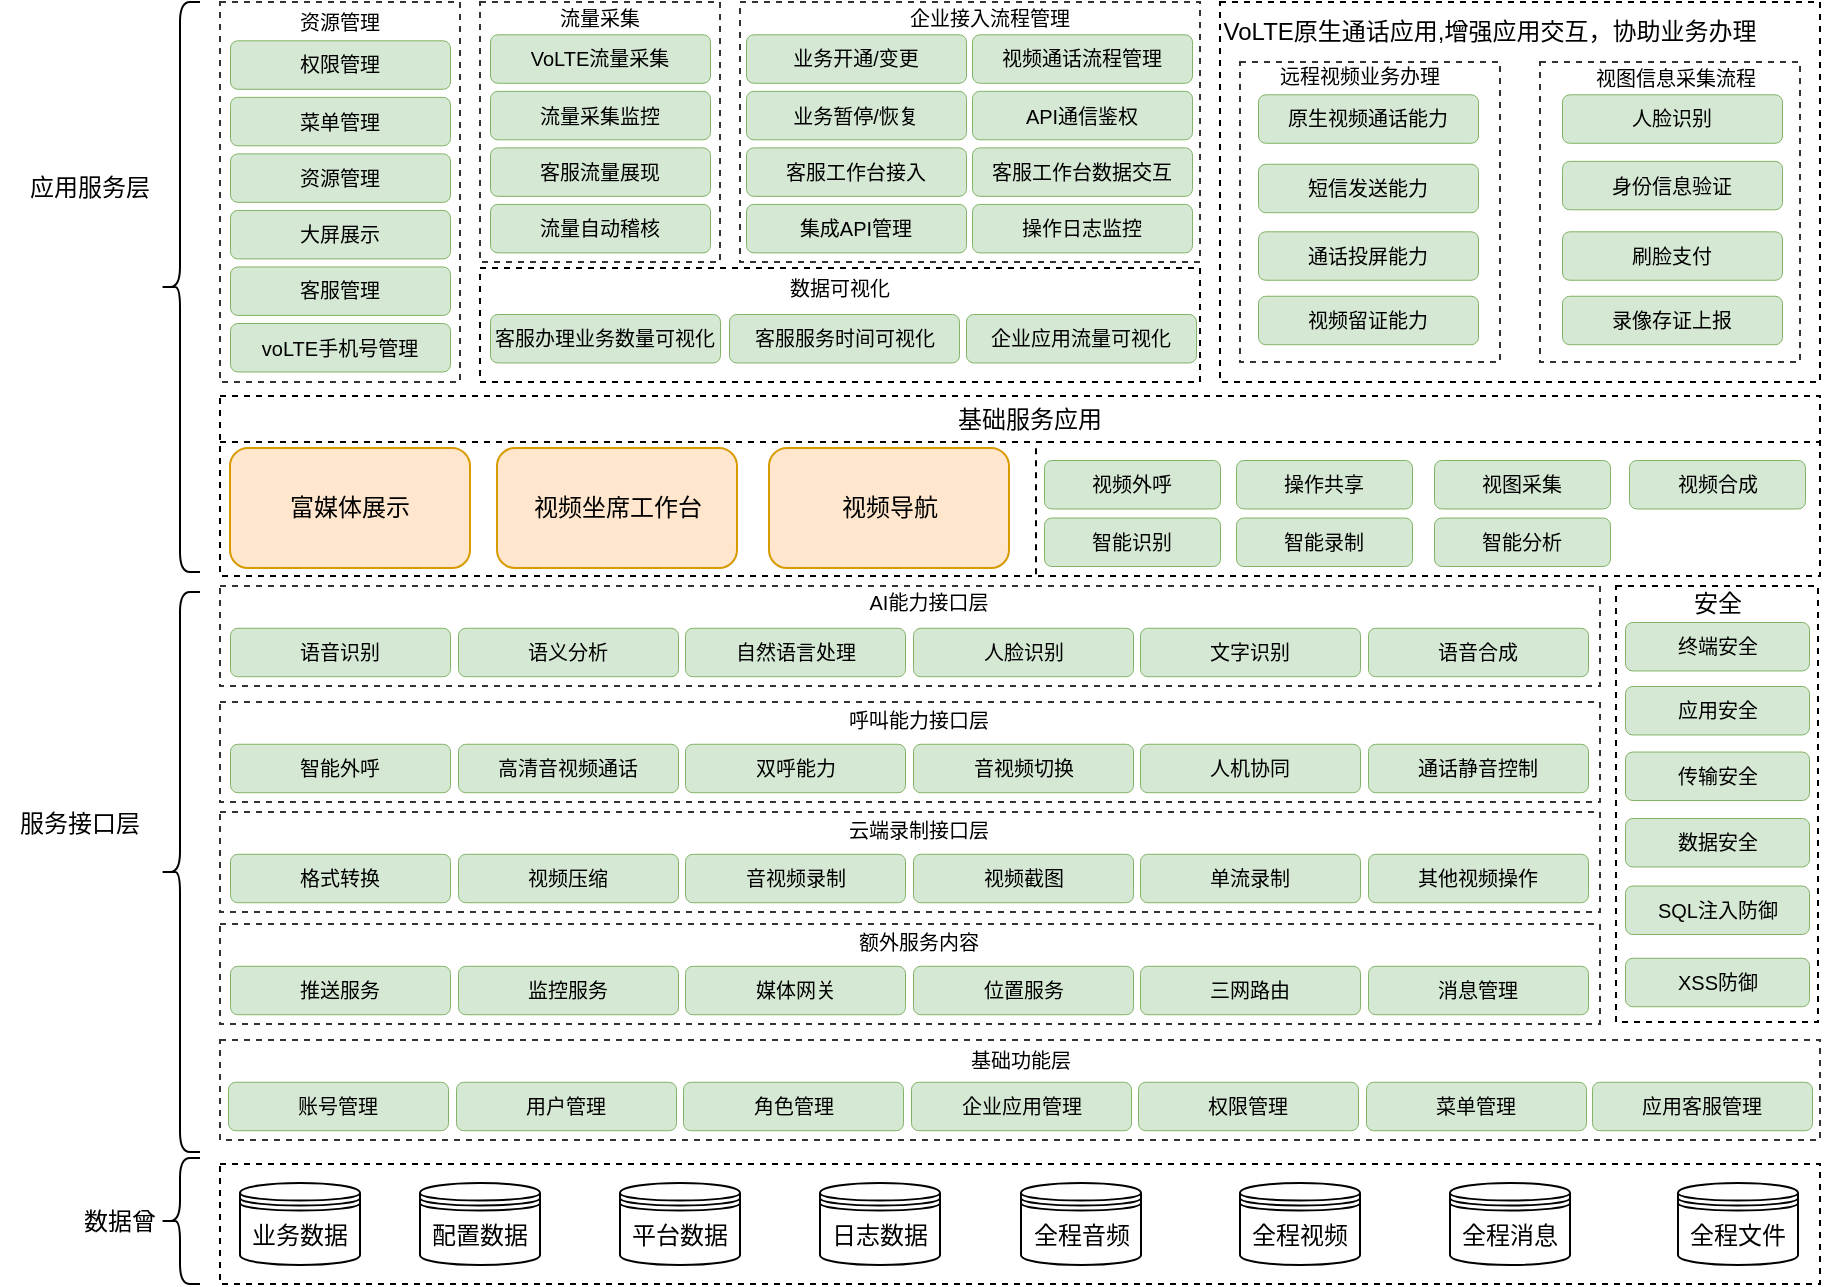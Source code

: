 <mxfile version="23.1.2" type="github">
  <diagram name="Page-1" id="NTY4Ar9UN_YBahdIRRhp">
    <mxGraphModel dx="1990" dy="850" grid="1" gridSize="10" guides="1" tooltips="1" connect="1" arrows="1" fold="1" page="1" pageScale="1" pageWidth="827" pageHeight="1169" math="0" shadow="0">
      <root>
        <mxCell id="0" />
        <mxCell id="1" parent="0" />
        <mxCell id="F3hqa-hw4RMq9B-DzLON-196" value="" style="rounded=0;whiteSpace=wrap;html=1;dashed=1;" parent="1" vertex="1">
          <mxGeometry x="250" y="676" width="800" height="60" as="geometry" />
        </mxCell>
        <mxCell id="F3hqa-hw4RMq9B-DzLON-46" value="" style="group" parent="1" vertex="1" connectable="0">
          <mxGeometry x="250" y="95" width="120" height="190" as="geometry" />
        </mxCell>
        <mxCell id="F3hqa-hw4RMq9B-DzLON-1" value="" style="rounded=0;whiteSpace=wrap;html=1;dashed=1;strokeColor=#333333;" parent="F3hqa-hw4RMq9B-DzLON-46" vertex="1">
          <mxGeometry width="120" height="190" as="geometry" />
        </mxCell>
        <mxCell id="F3hqa-hw4RMq9B-DzLON-2" value="资源管理" style="text;html=1;align=center;verticalAlign=middle;whiteSpace=wrap;rounded=0;fontSize=10;" parent="F3hqa-hw4RMq9B-DzLON-46" vertex="1">
          <mxGeometry x="30" y="3.231" width="60" height="12.923" as="geometry" />
        </mxCell>
        <mxCell id="F3hqa-hw4RMq9B-DzLON-34" value="权限管理" style="rounded=1;whiteSpace=wrap;html=1;strokeColor=#82b366;strokeWidth=0.5;fillColor=#d5e8d4;fontSize=10;" parent="F3hqa-hw4RMq9B-DzLON-46" vertex="1">
          <mxGeometry x="5" y="19.154" width="110" height="24.231" as="geometry" />
        </mxCell>
        <mxCell id="F3hqa-hw4RMq9B-DzLON-35" value="菜单管理" style="rounded=1;whiteSpace=wrap;html=1;strokeColor=#82b366;strokeWidth=0.5;fillColor=#d5e8d4;fontSize=10;" parent="F3hqa-hw4RMq9B-DzLON-46" vertex="1">
          <mxGeometry x="5" y="47.423" width="110" height="24.231" as="geometry" />
        </mxCell>
        <mxCell id="F3hqa-hw4RMq9B-DzLON-36" value="资源管理" style="rounded=1;whiteSpace=wrap;html=1;strokeColor=#82b366;strokeWidth=0.5;fillColor=#d5e8d4;fontSize=10;" parent="F3hqa-hw4RMq9B-DzLON-46" vertex="1">
          <mxGeometry x="5" y="75.692" width="110" height="24.231" as="geometry" />
        </mxCell>
        <mxCell id="F3hqa-hw4RMq9B-DzLON-37" value="大屏展示" style="rounded=1;whiteSpace=wrap;html=1;strokeColor=#82b366;strokeWidth=0.5;fillColor=#d5e8d4;fontSize=10;" parent="F3hqa-hw4RMq9B-DzLON-46" vertex="1">
          <mxGeometry x="5" y="103.962" width="110" height="24.231" as="geometry" />
        </mxCell>
        <mxCell id="F3hqa-hw4RMq9B-DzLON-38" value="客服管理" style="rounded=1;whiteSpace=wrap;html=1;strokeColor=#82b366;strokeWidth=0.5;fillColor=#d5e8d4;fontSize=10;" parent="F3hqa-hw4RMq9B-DzLON-46" vertex="1">
          <mxGeometry x="5" y="132.231" width="110" height="24.231" as="geometry" />
        </mxCell>
        <mxCell id="F3hqa-hw4RMq9B-DzLON-41" value="voLTE手机号管理" style="rounded=1;whiteSpace=wrap;html=1;strokeColor=#82b366;strokeWidth=0.5;fillColor=#d5e8d4;fontSize=10;" parent="F3hqa-hw4RMq9B-DzLON-46" vertex="1">
          <mxGeometry x="5" y="160.5" width="110" height="24.231" as="geometry" />
        </mxCell>
        <mxCell id="F3hqa-hw4RMq9B-DzLON-57" value="" style="group" parent="1" vertex="1" connectable="0">
          <mxGeometry x="250" y="387" width="690" height="50" as="geometry" />
        </mxCell>
        <mxCell id="F3hqa-hw4RMq9B-DzLON-19" value="" style="rounded=0;whiteSpace=wrap;html=1;dashed=1;strokeColor=#333333;" parent="F3hqa-hw4RMq9B-DzLON-57" vertex="1">
          <mxGeometry width="690" height="50" as="geometry" />
        </mxCell>
        <mxCell id="F3hqa-hw4RMq9B-DzLON-40" value="AI能力接口层" style="text;html=1;align=center;verticalAlign=middle;whiteSpace=wrap;rounded=0;fontSize=10;" parent="F3hqa-hw4RMq9B-DzLON-57" vertex="1">
          <mxGeometry x="321.5" width="65" height="16" as="geometry" />
        </mxCell>
        <mxCell id="F3hqa-hw4RMq9B-DzLON-51" value="语音识别" style="rounded=1;whiteSpace=wrap;html=1;strokeColor=#82b366;strokeWidth=0.5;fillColor=#d5e8d4;fontSize=10;" parent="F3hqa-hw4RMq9B-DzLON-57" vertex="1">
          <mxGeometry x="5" y="20.884" width="110" height="24.231" as="geometry" />
        </mxCell>
        <mxCell id="F3hqa-hw4RMq9B-DzLON-52" value="语义分析" style="rounded=1;whiteSpace=wrap;html=1;strokeColor=#82b366;strokeWidth=0.5;fillColor=#d5e8d4;fontSize=10;" parent="F3hqa-hw4RMq9B-DzLON-57" vertex="1">
          <mxGeometry x="119" y="20.884" width="110" height="24.231" as="geometry" />
        </mxCell>
        <mxCell id="F3hqa-hw4RMq9B-DzLON-53" value="自然语言处理" style="rounded=1;whiteSpace=wrap;html=1;strokeColor=#82b366;strokeWidth=0.5;fillColor=#d5e8d4;fontSize=10;" parent="F3hqa-hw4RMq9B-DzLON-57" vertex="1">
          <mxGeometry x="232.5" y="20.884" width="110" height="24.231" as="geometry" />
        </mxCell>
        <mxCell id="F3hqa-hw4RMq9B-DzLON-54" value="人脸识别" style="rounded=1;whiteSpace=wrap;html=1;strokeColor=#82b366;strokeWidth=0.5;fillColor=#d5e8d4;fontSize=10;" parent="F3hqa-hw4RMq9B-DzLON-57" vertex="1">
          <mxGeometry x="346.5" y="20.884" width="110" height="24.231" as="geometry" />
        </mxCell>
        <mxCell id="F3hqa-hw4RMq9B-DzLON-55" value="文字识别" style="rounded=1;whiteSpace=wrap;html=1;strokeColor=#82b366;strokeWidth=0.5;fillColor=#d5e8d4;fontSize=10;" parent="F3hqa-hw4RMq9B-DzLON-57" vertex="1">
          <mxGeometry x="460" y="20.884" width="110" height="24.231" as="geometry" />
        </mxCell>
        <mxCell id="F3hqa-hw4RMq9B-DzLON-56" value="语音合成" style="rounded=1;whiteSpace=wrap;html=1;strokeColor=#82b366;strokeWidth=0.5;fillColor=#d5e8d4;fontSize=10;" parent="F3hqa-hw4RMq9B-DzLON-57" vertex="1">
          <mxGeometry x="574" y="20.884" width="110" height="24.231" as="geometry" />
        </mxCell>
        <mxCell id="F3hqa-hw4RMq9B-DzLON-85" value="" style="group" parent="1" vertex="1" connectable="0">
          <mxGeometry x="380" y="95" width="120" height="130" as="geometry" />
        </mxCell>
        <mxCell id="F3hqa-hw4RMq9B-DzLON-77" value="" style="rounded=0;whiteSpace=wrap;html=1;dashed=1;strokeColor=#333333;container=0;" parent="F3hqa-hw4RMq9B-DzLON-85" vertex="1">
          <mxGeometry width="120" height="130" as="geometry" />
        </mxCell>
        <mxCell id="F3hqa-hw4RMq9B-DzLON-78" value="流量采集" style="text;html=1;align=center;verticalAlign=middle;whiteSpace=wrap;rounded=0;fontSize=10;container=0;" parent="F3hqa-hw4RMq9B-DzLON-85" vertex="1">
          <mxGeometry x="30" y="1.231" width="60" height="12.923" as="geometry" />
        </mxCell>
        <mxCell id="F3hqa-hw4RMq9B-DzLON-79" value="VoLTE流量采集" style="rounded=1;whiteSpace=wrap;html=1;strokeColor=#82b366;strokeWidth=0.5;fillColor=#d5e8d4;fontSize=10;container=0;" parent="F3hqa-hw4RMq9B-DzLON-85" vertex="1">
          <mxGeometry x="5" y="16.154" width="110" height="24.231" as="geometry" />
        </mxCell>
        <mxCell id="F3hqa-hw4RMq9B-DzLON-80" value="流量采集监控" style="rounded=1;whiteSpace=wrap;html=1;strokeColor=#82b366;strokeWidth=0.5;fillColor=#d5e8d4;fontSize=10;container=0;" parent="F3hqa-hw4RMq9B-DzLON-85" vertex="1">
          <mxGeometry x="5" y="44.423" width="110" height="24.231" as="geometry" />
        </mxCell>
        <mxCell id="F3hqa-hw4RMq9B-DzLON-81" value="客服流量展现" style="rounded=1;whiteSpace=wrap;html=1;strokeColor=#82b366;strokeWidth=0.5;fillColor=#d5e8d4;fontSize=10;container=0;" parent="F3hqa-hw4RMq9B-DzLON-85" vertex="1">
          <mxGeometry x="5" y="72.692" width="110" height="24.231" as="geometry" />
        </mxCell>
        <mxCell id="F3hqa-hw4RMq9B-DzLON-82" value="流量自动稽核" style="rounded=1;whiteSpace=wrap;html=1;strokeColor=#82b366;strokeWidth=0.5;fillColor=#d5e8d4;fontSize=10;container=0;" parent="F3hqa-hw4RMq9B-DzLON-85" vertex="1">
          <mxGeometry x="5" y="100.962" width="110" height="24.231" as="geometry" />
        </mxCell>
        <mxCell id="F3hqa-hw4RMq9B-DzLON-97" value="" style="group" parent="1" vertex="1" connectable="0">
          <mxGeometry x="510" y="95" width="230" height="130" as="geometry" />
        </mxCell>
        <mxCell id="F3hqa-hw4RMq9B-DzLON-87" value="" style="rounded=0;whiteSpace=wrap;html=1;dashed=1;strokeColor=#333333;container=0;" parent="F3hqa-hw4RMq9B-DzLON-97" vertex="1">
          <mxGeometry width="230" height="130" as="geometry" />
        </mxCell>
        <mxCell id="F3hqa-hw4RMq9B-DzLON-88" value="企业接入流程管理" style="text;html=1;align=center;verticalAlign=middle;whiteSpace=wrap;rounded=0;fontSize=10;container=0;" parent="F3hqa-hw4RMq9B-DzLON-97" vertex="1">
          <mxGeometry x="80" y="1.23" width="90" height="12.92" as="geometry" />
        </mxCell>
        <mxCell id="F3hqa-hw4RMq9B-DzLON-89" value="业务开通/变更" style="rounded=1;whiteSpace=wrap;html=1;strokeColor=#82b366;strokeWidth=0.5;fillColor=#d5e8d4;fontSize=10;container=0;" parent="F3hqa-hw4RMq9B-DzLON-97" vertex="1">
          <mxGeometry x="3" y="16.154" width="110" height="24.231" as="geometry" />
        </mxCell>
        <mxCell id="F3hqa-hw4RMq9B-DzLON-90" value="业务暂停/恢复" style="rounded=1;whiteSpace=wrap;html=1;strokeColor=#82b366;strokeWidth=0.5;fillColor=#d5e8d4;fontSize=10;container=0;" parent="F3hqa-hw4RMq9B-DzLON-97" vertex="1">
          <mxGeometry x="3" y="44.423" width="110" height="24.231" as="geometry" />
        </mxCell>
        <mxCell id="F3hqa-hw4RMq9B-DzLON-91" value="客服工作台接入" style="rounded=1;whiteSpace=wrap;html=1;strokeColor=#82b366;strokeWidth=0.5;fillColor=#d5e8d4;fontSize=10;container=0;" parent="F3hqa-hw4RMq9B-DzLON-97" vertex="1">
          <mxGeometry x="3" y="72.692" width="110" height="24.231" as="geometry" />
        </mxCell>
        <mxCell id="F3hqa-hw4RMq9B-DzLON-92" value="集成API管理" style="rounded=1;whiteSpace=wrap;html=1;strokeColor=#82b366;strokeWidth=0.5;fillColor=#d5e8d4;fontSize=10;container=0;" parent="F3hqa-hw4RMq9B-DzLON-97" vertex="1">
          <mxGeometry x="3" y="100.962" width="110" height="24.231" as="geometry" />
        </mxCell>
        <mxCell id="F3hqa-hw4RMq9B-DzLON-93" value="视频通话流程管理" style="rounded=1;whiteSpace=wrap;html=1;strokeColor=#82b366;strokeWidth=0.5;fillColor=#d5e8d4;fontSize=10;container=0;" parent="F3hqa-hw4RMq9B-DzLON-97" vertex="1">
          <mxGeometry x="116" y="16.152" width="110" height="24.231" as="geometry" />
        </mxCell>
        <mxCell id="F3hqa-hw4RMq9B-DzLON-94" value="API通信鉴权" style="rounded=1;whiteSpace=wrap;html=1;strokeColor=#82b366;strokeWidth=0.5;fillColor=#d5e8d4;fontSize=10;container=0;" parent="F3hqa-hw4RMq9B-DzLON-97" vertex="1">
          <mxGeometry x="116" y="44.422" width="110" height="24.231" as="geometry" />
        </mxCell>
        <mxCell id="F3hqa-hw4RMq9B-DzLON-95" value="客服工作台数据交互" style="rounded=1;whiteSpace=wrap;html=1;strokeColor=#82b366;strokeWidth=0.5;fillColor=#d5e8d4;fontSize=10;container=0;" parent="F3hqa-hw4RMq9B-DzLON-97" vertex="1">
          <mxGeometry x="116" y="72.692" width="110" height="24.231" as="geometry" />
        </mxCell>
        <mxCell id="F3hqa-hw4RMq9B-DzLON-96" value="操作日志监控" style="rounded=1;whiteSpace=wrap;html=1;strokeColor=#82b366;strokeWidth=0.5;fillColor=#d5e8d4;fontSize=10;container=0;" parent="F3hqa-hw4RMq9B-DzLON-97" vertex="1">
          <mxGeometry x="116" y="100.962" width="110" height="24.231" as="geometry" />
        </mxCell>
        <mxCell id="F3hqa-hw4RMq9B-DzLON-131" value="" style="group" parent="1" vertex="1" connectable="0">
          <mxGeometry x="750" y="95" width="300" height="190" as="geometry" />
        </mxCell>
        <mxCell id="F3hqa-hw4RMq9B-DzLON-127" value="" style="rounded=0;whiteSpace=wrap;html=1;dashed=1;fillColor=none;" parent="F3hqa-hw4RMq9B-DzLON-131" vertex="1">
          <mxGeometry width="300" height="190" as="geometry" />
        </mxCell>
        <mxCell id="F3hqa-hw4RMq9B-DzLON-128" value="VoLTE原生通话应用,增强应用交互，协助业务办理" style="text;html=1;align=center;verticalAlign=middle;whiteSpace=wrap;rounded=0;" parent="F3hqa-hw4RMq9B-DzLON-131" vertex="1">
          <mxGeometry width="270" height="30" as="geometry" />
        </mxCell>
        <mxCell id="F3hqa-hw4RMq9B-DzLON-121" value="" style="rounded=0;whiteSpace=wrap;html=1;dashed=1;strokeColor=#333333;container=0;" parent="F3hqa-hw4RMq9B-DzLON-131" vertex="1">
          <mxGeometry x="10" y="30" width="130" height="150" as="geometry" />
        </mxCell>
        <mxCell id="F3hqa-hw4RMq9B-DzLON-122" value="远程视频业务办理" style="text;html=1;align=center;verticalAlign=middle;whiteSpace=wrap;rounded=0;fontSize=10;container=0;" parent="F3hqa-hw4RMq9B-DzLON-131" vertex="1">
          <mxGeometry x="25" y="31" width="90" height="12.92" as="geometry" />
        </mxCell>
        <mxCell id="F3hqa-hw4RMq9B-DzLON-123" value="原生视频通话能力" style="rounded=1;whiteSpace=wrap;html=1;strokeColor=#82b366;strokeWidth=0.5;fillColor=#d5e8d4;fontSize=10;container=0;" parent="F3hqa-hw4RMq9B-DzLON-131" vertex="1">
          <mxGeometry x="19" y="46.154" width="110" height="24.231" as="geometry" />
        </mxCell>
        <mxCell id="F3hqa-hw4RMq9B-DzLON-124" value="短信发送能力" style="rounded=1;whiteSpace=wrap;html=1;strokeColor=#82b366;strokeWidth=0.5;fillColor=#d5e8d4;fontSize=10;container=0;" parent="F3hqa-hw4RMq9B-DzLON-131" vertex="1">
          <mxGeometry x="19" y="80.883" width="110" height="24.231" as="geometry" />
        </mxCell>
        <mxCell id="F3hqa-hw4RMq9B-DzLON-125" value="通话投屏能力" style="rounded=1;whiteSpace=wrap;html=1;strokeColor=#82b366;strokeWidth=0.5;fillColor=#d5e8d4;fontSize=10;container=0;" parent="F3hqa-hw4RMq9B-DzLON-131" vertex="1">
          <mxGeometry x="19" y="114.652" width="110" height="24.231" as="geometry" />
        </mxCell>
        <mxCell id="F3hqa-hw4RMq9B-DzLON-126" value="视频留证能力" style="rounded=1;whiteSpace=wrap;html=1;strokeColor=#82b366;strokeWidth=0.5;fillColor=#d5e8d4;fontSize=10;container=0;" parent="F3hqa-hw4RMq9B-DzLON-131" vertex="1">
          <mxGeometry x="19" y="146.882" width="110" height="24.231" as="geometry" />
        </mxCell>
        <mxCell id="F3hqa-hw4RMq9B-DzLON-130" value="" style="group" parent="F3hqa-hw4RMq9B-DzLON-131" vertex="1" connectable="0">
          <mxGeometry x="170" y="30" width="120" height="150" as="geometry" />
        </mxCell>
        <mxCell id="F3hqa-hw4RMq9B-DzLON-109" value="" style="rounded=0;whiteSpace=wrap;html=1;dashed=1;strokeColor=#333333;container=0;" parent="F3hqa-hw4RMq9B-DzLON-130" vertex="1">
          <mxGeometry x="-10" width="130" height="150" as="geometry" />
        </mxCell>
        <mxCell id="F3hqa-hw4RMq9B-DzLON-110" value="视图信息采集流程" style="text;html=1;align=center;verticalAlign=middle;whiteSpace=wrap;rounded=0;fontSize=10;container=0;" parent="F3hqa-hw4RMq9B-DzLON-130" vertex="1">
          <mxGeometry x="13" y="2" width="90" height="12.92" as="geometry" />
        </mxCell>
        <mxCell id="F3hqa-hw4RMq9B-DzLON-111" value="人脸识别" style="rounded=1;whiteSpace=wrap;html=1;strokeColor=#82b366;strokeWidth=0.5;fillColor=#d5e8d4;fontSize=10;container=0;" parent="F3hqa-hw4RMq9B-DzLON-130" vertex="1">
          <mxGeometry x="1" y="16.154" width="110" height="24.231" as="geometry" />
        </mxCell>
        <mxCell id="F3hqa-hw4RMq9B-DzLON-112" value="身份信息验证" style="rounded=1;whiteSpace=wrap;html=1;strokeColor=#82b366;strokeWidth=0.5;fillColor=#d5e8d4;fontSize=10;container=0;" parent="F3hqa-hw4RMq9B-DzLON-130" vertex="1">
          <mxGeometry x="1" y="49.423" width="110" height="24.231" as="geometry" />
        </mxCell>
        <mxCell id="F3hqa-hw4RMq9B-DzLON-115" value="刷脸支付" style="rounded=1;whiteSpace=wrap;html=1;strokeColor=#82b366;strokeWidth=0.5;fillColor=#d5e8d4;fontSize=10;container=0;" parent="F3hqa-hw4RMq9B-DzLON-130" vertex="1">
          <mxGeometry x="1" y="84.652" width="110" height="24.231" as="geometry" />
        </mxCell>
        <mxCell id="F3hqa-hw4RMq9B-DzLON-116" value="录像存证上报" style="rounded=1;whiteSpace=wrap;html=1;strokeColor=#82b366;strokeWidth=0.5;fillColor=#d5e8d4;fontSize=10;container=0;" parent="F3hqa-hw4RMq9B-DzLON-130" vertex="1">
          <mxGeometry x="1" y="116.882" width="110" height="24.231" as="geometry" />
        </mxCell>
        <mxCell id="F3hqa-hw4RMq9B-DzLON-132" value="" style="group" parent="1" vertex="1" connectable="0">
          <mxGeometry x="250" y="445" width="690" height="50" as="geometry" />
        </mxCell>
        <mxCell id="F3hqa-hw4RMq9B-DzLON-133" value="" style="rounded=0;whiteSpace=wrap;html=1;dashed=1;strokeColor=#333333;" parent="F3hqa-hw4RMq9B-DzLON-132" vertex="1">
          <mxGeometry width="690" height="50" as="geometry" />
        </mxCell>
        <mxCell id="F3hqa-hw4RMq9B-DzLON-134" value="呼叫能力接口层" style="text;html=1;align=center;verticalAlign=middle;whiteSpace=wrap;rounded=0;fontSize=10;" parent="F3hqa-hw4RMq9B-DzLON-132" vertex="1">
          <mxGeometry x="310" y="1" width="78.5" height="16" as="geometry" />
        </mxCell>
        <mxCell id="F3hqa-hw4RMq9B-DzLON-135" value="智能外呼" style="rounded=1;whiteSpace=wrap;html=1;strokeColor=#82b366;strokeWidth=0.5;fillColor=#d5e8d4;fontSize=10;" parent="F3hqa-hw4RMq9B-DzLON-132" vertex="1">
          <mxGeometry x="5" y="20.884" width="110" height="24.231" as="geometry" />
        </mxCell>
        <mxCell id="F3hqa-hw4RMq9B-DzLON-136" value="高清音视频通话" style="rounded=1;whiteSpace=wrap;html=1;strokeColor=#82b366;strokeWidth=0.5;fillColor=#d5e8d4;fontSize=10;" parent="F3hqa-hw4RMq9B-DzLON-132" vertex="1">
          <mxGeometry x="119" y="20.884" width="110" height="24.231" as="geometry" />
        </mxCell>
        <mxCell id="F3hqa-hw4RMq9B-DzLON-137" value="双呼能力" style="rounded=1;whiteSpace=wrap;html=1;strokeColor=#82b366;strokeWidth=0.5;fillColor=#d5e8d4;fontSize=10;" parent="F3hqa-hw4RMq9B-DzLON-132" vertex="1">
          <mxGeometry x="232.5" y="20.884" width="110" height="24.231" as="geometry" />
        </mxCell>
        <mxCell id="F3hqa-hw4RMq9B-DzLON-138" value="音视频切换" style="rounded=1;whiteSpace=wrap;html=1;strokeColor=#82b366;strokeWidth=0.5;fillColor=#d5e8d4;fontSize=10;" parent="F3hqa-hw4RMq9B-DzLON-132" vertex="1">
          <mxGeometry x="346.5" y="20.884" width="110" height="24.231" as="geometry" />
        </mxCell>
        <mxCell id="F3hqa-hw4RMq9B-DzLON-139" value="人机协同" style="rounded=1;whiteSpace=wrap;html=1;strokeColor=#82b366;strokeWidth=0.5;fillColor=#d5e8d4;fontSize=10;" parent="F3hqa-hw4RMq9B-DzLON-132" vertex="1">
          <mxGeometry x="460" y="20.884" width="110" height="24.231" as="geometry" />
        </mxCell>
        <mxCell id="F3hqa-hw4RMq9B-DzLON-140" value="通话静音控制" style="rounded=1;whiteSpace=wrap;html=1;strokeColor=#82b366;strokeWidth=0.5;fillColor=#d5e8d4;fontSize=10;" parent="F3hqa-hw4RMq9B-DzLON-132" vertex="1">
          <mxGeometry x="574" y="20.884" width="110" height="24.231" as="geometry" />
        </mxCell>
        <mxCell id="F3hqa-hw4RMq9B-DzLON-141" value="" style="group" parent="1" vertex="1" connectable="0">
          <mxGeometry x="250" y="500" width="690" height="50" as="geometry" />
        </mxCell>
        <mxCell id="F3hqa-hw4RMq9B-DzLON-142" value="" style="rounded=0;whiteSpace=wrap;html=1;dashed=1;strokeColor=#333333;" parent="F3hqa-hw4RMq9B-DzLON-141" vertex="1">
          <mxGeometry width="690" height="50" as="geometry" />
        </mxCell>
        <mxCell id="F3hqa-hw4RMq9B-DzLON-143" value="云端录制接口层" style="text;html=1;align=center;verticalAlign=middle;whiteSpace=wrap;rounded=0;fontSize=10;" parent="F3hqa-hw4RMq9B-DzLON-141" vertex="1">
          <mxGeometry x="310" y="1" width="78.5" height="16" as="geometry" />
        </mxCell>
        <mxCell id="F3hqa-hw4RMq9B-DzLON-144" value="格式转换" style="rounded=1;whiteSpace=wrap;html=1;strokeColor=#82b366;strokeWidth=0.5;fillColor=#d5e8d4;fontSize=10;" parent="F3hqa-hw4RMq9B-DzLON-141" vertex="1">
          <mxGeometry x="5" y="20.884" width="110" height="24.231" as="geometry" />
        </mxCell>
        <mxCell id="F3hqa-hw4RMq9B-DzLON-145" value="视频压缩" style="rounded=1;whiteSpace=wrap;html=1;strokeColor=#82b366;strokeWidth=0.5;fillColor=#d5e8d4;fontSize=10;" parent="F3hqa-hw4RMq9B-DzLON-141" vertex="1">
          <mxGeometry x="119" y="20.884" width="110" height="24.231" as="geometry" />
        </mxCell>
        <mxCell id="F3hqa-hw4RMq9B-DzLON-146" value="音视频录制" style="rounded=1;whiteSpace=wrap;html=1;strokeColor=#82b366;strokeWidth=0.5;fillColor=#d5e8d4;fontSize=10;" parent="F3hqa-hw4RMq9B-DzLON-141" vertex="1">
          <mxGeometry x="232.5" y="20.884" width="110" height="24.231" as="geometry" />
        </mxCell>
        <mxCell id="F3hqa-hw4RMq9B-DzLON-147" value="视频截图" style="rounded=1;whiteSpace=wrap;html=1;strokeColor=#82b366;strokeWidth=0.5;fillColor=#d5e8d4;fontSize=10;" parent="F3hqa-hw4RMq9B-DzLON-141" vertex="1">
          <mxGeometry x="346.5" y="20.884" width="110" height="24.231" as="geometry" />
        </mxCell>
        <mxCell id="F3hqa-hw4RMq9B-DzLON-148" value="单流录制" style="rounded=1;whiteSpace=wrap;html=1;strokeColor=#82b366;strokeWidth=0.5;fillColor=#d5e8d4;fontSize=10;" parent="F3hqa-hw4RMq9B-DzLON-141" vertex="1">
          <mxGeometry x="460" y="20.884" width="110" height="24.231" as="geometry" />
        </mxCell>
        <mxCell id="F3hqa-hw4RMq9B-DzLON-149" value="其他视频操作" style="rounded=1;whiteSpace=wrap;html=1;strokeColor=#82b366;strokeWidth=0.5;fillColor=#d5e8d4;fontSize=10;" parent="F3hqa-hw4RMq9B-DzLON-141" vertex="1">
          <mxGeometry x="574" y="20.884" width="110" height="24.231" as="geometry" />
        </mxCell>
        <mxCell id="F3hqa-hw4RMq9B-DzLON-150" value="" style="group" parent="1" vertex="1" connectable="0">
          <mxGeometry x="250" y="556" width="690" height="50" as="geometry" />
        </mxCell>
        <mxCell id="F3hqa-hw4RMq9B-DzLON-151" value="" style="rounded=0;whiteSpace=wrap;html=1;dashed=1;strokeColor=#333333;" parent="F3hqa-hw4RMq9B-DzLON-150" vertex="1">
          <mxGeometry width="690" height="50" as="geometry" />
        </mxCell>
        <mxCell id="F3hqa-hw4RMq9B-DzLON-152" value="额外服务内容" style="text;html=1;align=center;verticalAlign=middle;whiteSpace=wrap;rounded=0;fontSize=10;" parent="F3hqa-hw4RMq9B-DzLON-150" vertex="1">
          <mxGeometry x="310" y="1" width="78.5" height="16" as="geometry" />
        </mxCell>
        <mxCell id="F3hqa-hw4RMq9B-DzLON-153" value="推送服务" style="rounded=1;whiteSpace=wrap;html=1;strokeColor=#82b366;strokeWidth=0.5;fillColor=#d5e8d4;fontSize=10;" parent="F3hqa-hw4RMq9B-DzLON-150" vertex="1">
          <mxGeometry x="5" y="20.884" width="110" height="24.231" as="geometry" />
        </mxCell>
        <mxCell id="F3hqa-hw4RMq9B-DzLON-154" value="监控服务" style="rounded=1;whiteSpace=wrap;html=1;strokeColor=#82b366;strokeWidth=0.5;fillColor=#d5e8d4;fontSize=10;" parent="F3hqa-hw4RMq9B-DzLON-150" vertex="1">
          <mxGeometry x="119" y="20.884" width="110" height="24.231" as="geometry" />
        </mxCell>
        <mxCell id="F3hqa-hw4RMq9B-DzLON-155" value="媒体网关" style="rounded=1;whiteSpace=wrap;html=1;strokeColor=#82b366;strokeWidth=0.5;fillColor=#d5e8d4;fontSize=10;" parent="F3hqa-hw4RMq9B-DzLON-150" vertex="1">
          <mxGeometry x="232.5" y="20.884" width="110" height="24.231" as="geometry" />
        </mxCell>
        <mxCell id="F3hqa-hw4RMq9B-DzLON-156" value="位置服务" style="rounded=1;whiteSpace=wrap;html=1;strokeColor=#82b366;strokeWidth=0.5;fillColor=#d5e8d4;fontSize=10;" parent="F3hqa-hw4RMq9B-DzLON-150" vertex="1">
          <mxGeometry x="346.5" y="20.884" width="110" height="24.231" as="geometry" />
        </mxCell>
        <mxCell id="F3hqa-hw4RMq9B-DzLON-157" value="三网路由" style="rounded=1;whiteSpace=wrap;html=1;strokeColor=#82b366;strokeWidth=0.5;fillColor=#d5e8d4;fontSize=10;" parent="F3hqa-hw4RMq9B-DzLON-150" vertex="1">
          <mxGeometry x="460" y="20.884" width="110" height="24.231" as="geometry" />
        </mxCell>
        <mxCell id="F3hqa-hw4RMq9B-DzLON-158" value="消息管理" style="rounded=1;whiteSpace=wrap;html=1;strokeColor=#82b366;strokeWidth=0.5;fillColor=#d5e8d4;fontSize=10;" parent="F3hqa-hw4RMq9B-DzLON-150" vertex="1">
          <mxGeometry x="574" y="20.884" width="110" height="24.231" as="geometry" />
        </mxCell>
        <mxCell id="F3hqa-hw4RMq9B-DzLON-159" value="" style="group" parent="1" vertex="1" connectable="0">
          <mxGeometry x="250" y="614" width="800" height="50" as="geometry" />
        </mxCell>
        <mxCell id="F3hqa-hw4RMq9B-DzLON-99" value="" style="rounded=0;whiteSpace=wrap;html=1;dashed=1;strokeColor=#333333;container=0;" parent="F3hqa-hw4RMq9B-DzLON-159" vertex="1">
          <mxGeometry width="800" height="50" as="geometry" />
        </mxCell>
        <mxCell id="F3hqa-hw4RMq9B-DzLON-100" value="基础功能层" style="text;html=1;align=center;verticalAlign=middle;whiteSpace=wrap;rounded=0;fontSize=10;container=0;" parent="F3hqa-hw4RMq9B-DzLON-159" vertex="1">
          <mxGeometry x="368" y="2" width="65" height="16" as="geometry" />
        </mxCell>
        <mxCell id="F3hqa-hw4RMq9B-DzLON-101" value="账号管理" style="rounded=1;whiteSpace=wrap;html=1;strokeColor=#82b366;strokeWidth=0.5;fillColor=#d5e8d4;fontSize=10;container=0;" parent="F3hqa-hw4RMq9B-DzLON-159" vertex="1">
          <mxGeometry x="4" y="20.884" width="110" height="24.231" as="geometry" />
        </mxCell>
        <mxCell id="F3hqa-hw4RMq9B-DzLON-102" value="用户管理" style="rounded=1;whiteSpace=wrap;html=1;strokeColor=#82b366;strokeWidth=0.5;fillColor=#d5e8d4;fontSize=10;container=0;" parent="F3hqa-hw4RMq9B-DzLON-159" vertex="1">
          <mxGeometry x="118" y="20.884" width="110" height="24.231" as="geometry" />
        </mxCell>
        <mxCell id="F3hqa-hw4RMq9B-DzLON-103" value="角色管理" style="rounded=1;whiteSpace=wrap;html=1;strokeColor=#82b366;strokeWidth=0.5;fillColor=#d5e8d4;fontSize=10;container=0;" parent="F3hqa-hw4RMq9B-DzLON-159" vertex="1">
          <mxGeometry x="231.5" y="20.884" width="110" height="24.231" as="geometry" />
        </mxCell>
        <mxCell id="F3hqa-hw4RMq9B-DzLON-104" value="企业应用管理" style="rounded=1;whiteSpace=wrap;html=1;strokeColor=#82b366;strokeWidth=0.5;fillColor=#d5e8d4;fontSize=10;container=0;" parent="F3hqa-hw4RMq9B-DzLON-159" vertex="1">
          <mxGeometry x="345.5" y="20.884" width="110" height="24.231" as="geometry" />
        </mxCell>
        <mxCell id="F3hqa-hw4RMq9B-DzLON-105" value="权限管理" style="rounded=1;whiteSpace=wrap;html=1;strokeColor=#82b366;strokeWidth=0.5;fillColor=#d5e8d4;fontSize=10;container=0;" parent="F3hqa-hw4RMq9B-DzLON-159" vertex="1">
          <mxGeometry x="459" y="20.884" width="110" height="24.231" as="geometry" />
        </mxCell>
        <mxCell id="F3hqa-hw4RMq9B-DzLON-106" value="菜单管理" style="rounded=1;whiteSpace=wrap;html=1;strokeColor=#82b366;strokeWidth=0.5;fillColor=#d5e8d4;fontSize=10;container=0;" parent="F3hqa-hw4RMq9B-DzLON-159" vertex="1">
          <mxGeometry x="573" y="20.884" width="110" height="24.231" as="geometry" />
        </mxCell>
        <mxCell id="F3hqa-hw4RMq9B-DzLON-107" value="应用客服管理" style="rounded=1;whiteSpace=wrap;html=1;strokeColor=#82b366;strokeWidth=0.5;fillColor=#d5e8d4;fontSize=10;container=0;" parent="F3hqa-hw4RMq9B-DzLON-159" vertex="1">
          <mxGeometry x="686" y="20.884" width="110" height="24.231" as="geometry" />
        </mxCell>
        <mxCell id="F3hqa-hw4RMq9B-DzLON-160" value="" style="rounded=0;whiteSpace=wrap;html=1;fillColor=none;dashed=1;" parent="1" vertex="1">
          <mxGeometry x="250" y="292" width="800" height="90" as="geometry" />
        </mxCell>
        <mxCell id="F3hqa-hw4RMq9B-DzLON-161" value="基础服务应用" style="text;html=1;align=center;verticalAlign=middle;whiteSpace=wrap;rounded=0;" parent="1" vertex="1">
          <mxGeometry x="610" y="292" width="90" height="23" as="geometry" />
        </mxCell>
        <mxCell id="F3hqa-hw4RMq9B-DzLON-162" value="" style="rounded=0;whiteSpace=wrap;html=1;dashed=1;" parent="1" vertex="1">
          <mxGeometry x="948" y="387" width="101" height="218" as="geometry" />
        </mxCell>
        <mxCell id="F3hqa-hw4RMq9B-DzLON-163" value="安全" style="text;html=1;align=center;verticalAlign=middle;whiteSpace=wrap;rounded=0;" parent="1" vertex="1">
          <mxGeometry x="968.5" y="387" width="60" height="18" as="geometry" />
        </mxCell>
        <mxCell id="F3hqa-hw4RMq9B-DzLON-164" value="终端安全" style="rounded=1;whiteSpace=wrap;html=1;strokeColor=#82b366;strokeWidth=0.5;fillColor=#d5e8d4;fontSize=10;" parent="1" vertex="1">
          <mxGeometry x="952.5" y="405" width="92" height="24.23" as="geometry" />
        </mxCell>
        <mxCell id="F3hqa-hw4RMq9B-DzLON-165" value="应用安全" style="rounded=1;whiteSpace=wrap;html=1;strokeColor=#82b366;strokeWidth=0.5;fillColor=#d5e8d4;fontSize=10;" parent="1" vertex="1">
          <mxGeometry x="952.5" y="437" width="92" height="24.23" as="geometry" />
        </mxCell>
        <mxCell id="F3hqa-hw4RMq9B-DzLON-166" value="传输安全" style="rounded=1;whiteSpace=wrap;html=1;strokeColor=#82b366;strokeWidth=0.5;fillColor=#d5e8d4;fontSize=10;" parent="1" vertex="1">
          <mxGeometry x="952.5" y="469.77" width="92" height="24.23" as="geometry" />
        </mxCell>
        <mxCell id="F3hqa-hw4RMq9B-DzLON-167" value="数据安全" style="rounded=1;whiteSpace=wrap;html=1;strokeColor=#82b366;strokeWidth=0.5;fillColor=#d5e8d4;fontSize=10;" parent="1" vertex="1">
          <mxGeometry x="952.5" y="503" width="92" height="24.23" as="geometry" />
        </mxCell>
        <mxCell id="F3hqa-hw4RMq9B-DzLON-168" value="SQL注入防御" style="rounded=1;whiteSpace=wrap;html=1;strokeColor=#82b366;strokeWidth=0.5;fillColor=#d5e8d4;fontSize=10;" parent="1" vertex="1">
          <mxGeometry x="952.5" y="536.77" width="92" height="24.23" as="geometry" />
        </mxCell>
        <mxCell id="F3hqa-hw4RMq9B-DzLON-169" value="XSS防御" style="rounded=1;whiteSpace=wrap;html=1;strokeColor=#82b366;strokeWidth=0.5;fillColor=#d5e8d4;fontSize=10;" parent="1" vertex="1">
          <mxGeometry x="952.5" y="572.88" width="92" height="24.23" as="geometry" />
        </mxCell>
        <mxCell id="F3hqa-hw4RMq9B-DzLON-172" value="" style="endArrow=none;html=1;rounded=0;exitX=0;exitY=0.75;exitDx=0;exitDy=0;entryX=1;entryY=1;entryDx=0;entryDy=0;dashed=1;" parent="1" edge="1">
          <mxGeometry width="50" height="50" relative="1" as="geometry">
            <mxPoint x="250" y="315" as="sourcePoint" />
            <mxPoint x="1050" y="315" as="targetPoint" />
          </mxGeometry>
        </mxCell>
        <mxCell id="F3hqa-hw4RMq9B-DzLON-173" value="" style="rounded=0;whiteSpace=wrap;html=1;dashed=1;" parent="1" vertex="1">
          <mxGeometry x="380" y="228" width="360" height="57" as="geometry" />
        </mxCell>
        <mxCell id="F3hqa-hw4RMq9B-DzLON-181" value="数据可视化" style="text;html=1;align=center;verticalAlign=middle;whiteSpace=wrap;rounded=0;fontSize=10;container=0;" parent="1" vertex="1">
          <mxGeometry x="530" y="232.001" width="60" height="12.923" as="geometry" />
        </mxCell>
        <mxCell id="F3hqa-hw4RMq9B-DzLON-182" value="客服办理业务数量可视化" style="rounded=1;whiteSpace=wrap;html=1;strokeColor=#82b366;strokeWidth=0.5;fillColor=#d5e8d4;fontSize=10;container=0;" parent="1" vertex="1">
          <mxGeometry x="385" y="251" width="115" height="24.23" as="geometry" />
        </mxCell>
        <mxCell id="F3hqa-hw4RMq9B-DzLON-183" value="客服服务时间可视化" style="rounded=1;whiteSpace=wrap;html=1;strokeColor=#82b366;strokeWidth=0.5;fillColor=#d5e8d4;fontSize=10;container=0;" parent="1" vertex="1">
          <mxGeometry x="504.5" y="251" width="115" height="24.23" as="geometry" />
        </mxCell>
        <mxCell id="F3hqa-hw4RMq9B-DzLON-184" value="企业应用流量可视化" style="rounded=1;whiteSpace=wrap;html=1;strokeColor=#82b366;strokeWidth=0.5;fillColor=#d5e8d4;fontSize=10;container=0;" parent="1" vertex="1">
          <mxGeometry x="623" y="251" width="115" height="24.23" as="geometry" />
        </mxCell>
        <mxCell id="F3hqa-hw4RMq9B-DzLON-195" value="业务数据" style="shape=datastore;whiteSpace=wrap;html=1;" parent="1" vertex="1">
          <mxGeometry x="260" y="685.5" width="60" height="41" as="geometry" />
        </mxCell>
        <mxCell id="F3hqa-hw4RMq9B-DzLON-197" value="配置数据" style="shape=datastore;whiteSpace=wrap;html=1;" parent="1" vertex="1">
          <mxGeometry x="350" y="685.5" width="60" height="41" as="geometry" />
        </mxCell>
        <mxCell id="F3hqa-hw4RMq9B-DzLON-198" value="平台数据" style="shape=datastore;whiteSpace=wrap;html=1;" parent="1" vertex="1">
          <mxGeometry x="450" y="685.5" width="60" height="41" as="geometry" />
        </mxCell>
        <mxCell id="F3hqa-hw4RMq9B-DzLON-199" value="日志数据" style="shape=datastore;whiteSpace=wrap;html=1;" parent="1" vertex="1">
          <mxGeometry x="550" y="685.5" width="60" height="41" as="geometry" />
        </mxCell>
        <mxCell id="F3hqa-hw4RMq9B-DzLON-200" value="全程音频" style="shape=datastore;whiteSpace=wrap;html=1;" parent="1" vertex="1">
          <mxGeometry x="650.5" y="685.5" width="60" height="41" as="geometry" />
        </mxCell>
        <mxCell id="F3hqa-hw4RMq9B-DzLON-201" value="全程视频" style="shape=datastore;whiteSpace=wrap;html=1;" parent="1" vertex="1">
          <mxGeometry x="760" y="685.5" width="60" height="41" as="geometry" />
        </mxCell>
        <mxCell id="F3hqa-hw4RMq9B-DzLON-202" value="全程消息" style="shape=datastore;whiteSpace=wrap;html=1;" parent="1" vertex="1">
          <mxGeometry x="865" y="685.5" width="60" height="41" as="geometry" />
        </mxCell>
        <mxCell id="F3hqa-hw4RMq9B-DzLON-203" value="全程文件" style="shape=datastore;whiteSpace=wrap;html=1;" parent="1" vertex="1">
          <mxGeometry x="979" y="685.5" width="60" height="41" as="geometry" />
        </mxCell>
        <mxCell id="F3hqa-hw4RMq9B-DzLON-205" value="富媒体展示" style="rounded=1;whiteSpace=wrap;html=1;fillColor=#ffe6cc;strokeColor=#d79b00;" parent="1" vertex="1">
          <mxGeometry x="255" y="318" width="120" height="60" as="geometry" />
        </mxCell>
        <mxCell id="F3hqa-hw4RMq9B-DzLON-206" value="视频坐席工作台" style="rounded=1;whiteSpace=wrap;html=1;fillColor=#ffe6cc;strokeColor=#d79b00;" parent="1" vertex="1">
          <mxGeometry x="388.5" y="318" width="120" height="60" as="geometry" />
        </mxCell>
        <mxCell id="F3hqa-hw4RMq9B-DzLON-207" value="视频导航" style="rounded=1;whiteSpace=wrap;html=1;fillColor=#ffe6cc;strokeColor=#d79b00;" parent="1" vertex="1">
          <mxGeometry x="524.5" y="318" width="120" height="60" as="geometry" />
        </mxCell>
        <mxCell id="F3hqa-hw4RMq9B-DzLON-208" value="" style="endArrow=none;html=1;rounded=0;exitX=0.51;exitY=0.99;exitDx=0;exitDy=0;exitPerimeter=0;dashed=1;" parent="1" source="F3hqa-hw4RMq9B-DzLON-160" edge="1">
          <mxGeometry width="50" height="50" relative="1" as="geometry">
            <mxPoint x="660" y="375" as="sourcePoint" />
            <mxPoint x="658" y="315" as="targetPoint" />
          </mxGeometry>
        </mxCell>
        <mxCell id="F3hqa-hw4RMq9B-DzLON-209" value="视频外呼" style="rounded=1;whiteSpace=wrap;html=1;strokeColor=#82b366;strokeWidth=0.5;fillColor=#d5e8d4;fontSize=10;container=0;" parent="1" vertex="1">
          <mxGeometry x="662" y="324" width="88" height="24.23" as="geometry" />
        </mxCell>
        <mxCell id="F3hqa-hw4RMq9B-DzLON-212" value="操作共享" style="rounded=1;whiteSpace=wrap;html=1;strokeColor=#82b366;strokeWidth=0.5;fillColor=#d5e8d4;fontSize=10;container=0;" parent="1" vertex="1">
          <mxGeometry x="758" y="324" width="88" height="24.23" as="geometry" />
        </mxCell>
        <mxCell id="F3hqa-hw4RMq9B-DzLON-213" value="视图采集" style="rounded=1;whiteSpace=wrap;html=1;strokeColor=#82b366;strokeWidth=0.5;fillColor=#d5e8d4;fontSize=10;container=0;" parent="1" vertex="1">
          <mxGeometry x="857" y="324" width="88" height="24.23" as="geometry" />
        </mxCell>
        <mxCell id="F3hqa-hw4RMq9B-DzLON-214" value="视频合成" style="rounded=1;whiteSpace=wrap;html=1;strokeColor=#82b366;strokeWidth=0.5;fillColor=#d5e8d4;fontSize=10;container=0;" parent="1" vertex="1">
          <mxGeometry x="954.5" y="324" width="88" height="24.23" as="geometry" />
        </mxCell>
        <mxCell id="F3hqa-hw4RMq9B-DzLON-215" value="智能识别" style="rounded=1;whiteSpace=wrap;html=1;strokeColor=#82b366;strokeWidth=0.5;fillColor=#d5e8d4;fontSize=10;container=0;" parent="1" vertex="1">
          <mxGeometry x="662" y="352.77" width="88" height="24.23" as="geometry" />
        </mxCell>
        <mxCell id="F3hqa-hw4RMq9B-DzLON-216" value="智能录制" style="rounded=1;whiteSpace=wrap;html=1;strokeColor=#82b366;strokeWidth=0.5;fillColor=#d5e8d4;fontSize=10;container=0;" parent="1" vertex="1">
          <mxGeometry x="758" y="352.77" width="88" height="24.23" as="geometry" />
        </mxCell>
        <mxCell id="F3hqa-hw4RMq9B-DzLON-217" value="智能分析" style="rounded=1;whiteSpace=wrap;html=1;strokeColor=#82b366;strokeWidth=0.5;fillColor=#d5e8d4;fontSize=10;container=0;" parent="1" vertex="1">
          <mxGeometry x="857" y="352.77" width="88" height="24.23" as="geometry" />
        </mxCell>
        <mxCell id="9jsB6IyeoTJSeo79Wrd8-1" value="" style="shape=curlyBracket;whiteSpace=wrap;html=1;rounded=1;labelPosition=left;verticalLabelPosition=middle;align=right;verticalAlign=middle;" parent="1" vertex="1">
          <mxGeometry x="220" y="95" width="20" height="285" as="geometry" />
        </mxCell>
        <mxCell id="9jsB6IyeoTJSeo79Wrd8-2" value="" style="shape=curlyBracket;whiteSpace=wrap;html=1;rounded=1;labelPosition=left;verticalLabelPosition=middle;align=right;verticalAlign=middle;" parent="1" vertex="1">
          <mxGeometry x="220" y="390" width="20" height="280" as="geometry" />
        </mxCell>
        <mxCell id="9jsB6IyeoTJSeo79Wrd8-3" value="" style="shape=curlyBracket;whiteSpace=wrap;html=1;rounded=1;labelPosition=left;verticalLabelPosition=middle;align=right;verticalAlign=middle;" parent="1" vertex="1">
          <mxGeometry x="220" y="673" width="20" height="63" as="geometry" />
        </mxCell>
        <mxCell id="9jsB6IyeoTJSeo79Wrd8-4" value="数据曾" style="text;html=1;align=center;verticalAlign=middle;whiteSpace=wrap;rounded=0;" parent="1" vertex="1">
          <mxGeometry x="170" y="689.5" width="60" height="30" as="geometry" />
        </mxCell>
        <mxCell id="9jsB6IyeoTJSeo79Wrd8-5" value="服务接口层" style="text;html=1;align=center;verticalAlign=middle;whiteSpace=wrap;rounded=0;" parent="1" vertex="1">
          <mxGeometry x="140" y="491" width="80" height="30" as="geometry" />
        </mxCell>
        <mxCell id="9jsB6IyeoTJSeo79Wrd8-6" value="应用服务层" style="text;html=1;align=center;verticalAlign=middle;whiteSpace=wrap;rounded=0;" parent="1" vertex="1">
          <mxGeometry x="150" y="172.5" width="70" height="30" as="geometry" />
        </mxCell>
      </root>
    </mxGraphModel>
  </diagram>
</mxfile>
